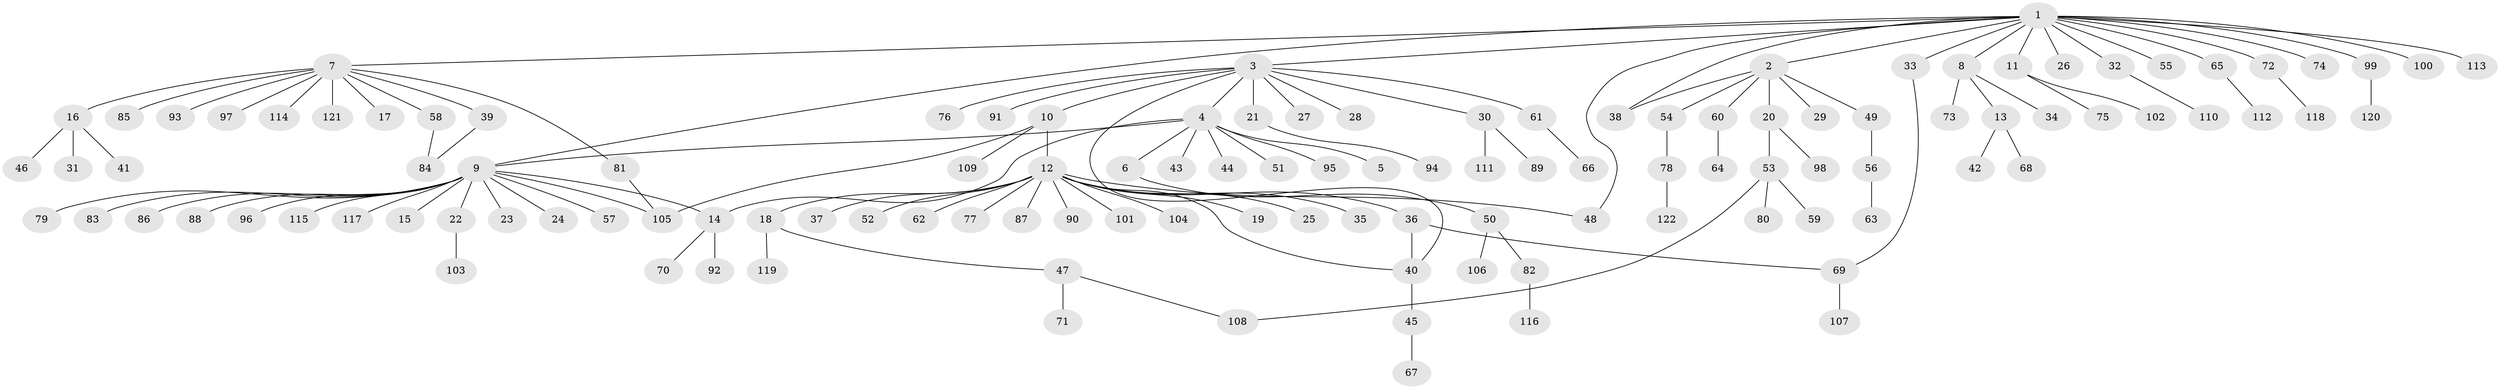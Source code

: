 // Generated by graph-tools (version 1.1) at 2025/47/03/09/25 04:47:28]
// undirected, 122 vertices, 132 edges
graph export_dot {
graph [start="1"]
  node [color=gray90,style=filled];
  1;
  2;
  3;
  4;
  5;
  6;
  7;
  8;
  9;
  10;
  11;
  12;
  13;
  14;
  15;
  16;
  17;
  18;
  19;
  20;
  21;
  22;
  23;
  24;
  25;
  26;
  27;
  28;
  29;
  30;
  31;
  32;
  33;
  34;
  35;
  36;
  37;
  38;
  39;
  40;
  41;
  42;
  43;
  44;
  45;
  46;
  47;
  48;
  49;
  50;
  51;
  52;
  53;
  54;
  55;
  56;
  57;
  58;
  59;
  60;
  61;
  62;
  63;
  64;
  65;
  66;
  67;
  68;
  69;
  70;
  71;
  72;
  73;
  74;
  75;
  76;
  77;
  78;
  79;
  80;
  81;
  82;
  83;
  84;
  85;
  86;
  87;
  88;
  89;
  90;
  91;
  92;
  93;
  94;
  95;
  96;
  97;
  98;
  99;
  100;
  101;
  102;
  103;
  104;
  105;
  106;
  107;
  108;
  109;
  110;
  111;
  112;
  113;
  114;
  115;
  116;
  117;
  118;
  119;
  120;
  121;
  122;
  1 -- 2;
  1 -- 3;
  1 -- 7;
  1 -- 8;
  1 -- 9;
  1 -- 11;
  1 -- 26;
  1 -- 32;
  1 -- 33;
  1 -- 38;
  1 -- 48;
  1 -- 55;
  1 -- 65;
  1 -- 72;
  1 -- 74;
  1 -- 99;
  1 -- 100;
  1 -- 113;
  2 -- 20;
  2 -- 29;
  2 -- 38;
  2 -- 49;
  2 -- 54;
  2 -- 60;
  3 -- 4;
  3 -- 10;
  3 -- 21;
  3 -- 27;
  3 -- 28;
  3 -- 30;
  3 -- 40;
  3 -- 61;
  3 -- 76;
  3 -- 91;
  4 -- 5;
  4 -- 6;
  4 -- 9;
  4 -- 14;
  4 -- 43;
  4 -- 44;
  4 -- 51;
  4 -- 95;
  6 -- 50;
  7 -- 16;
  7 -- 17;
  7 -- 39;
  7 -- 58;
  7 -- 81;
  7 -- 85;
  7 -- 93;
  7 -- 97;
  7 -- 114;
  7 -- 121;
  8 -- 13;
  8 -- 34;
  8 -- 73;
  9 -- 14;
  9 -- 15;
  9 -- 22;
  9 -- 23;
  9 -- 24;
  9 -- 57;
  9 -- 79;
  9 -- 83;
  9 -- 86;
  9 -- 88;
  9 -- 96;
  9 -- 105;
  9 -- 115;
  9 -- 117;
  10 -- 12;
  10 -- 105;
  10 -- 109;
  11 -- 75;
  11 -- 102;
  12 -- 18;
  12 -- 19;
  12 -- 25;
  12 -- 35;
  12 -- 36;
  12 -- 37;
  12 -- 40;
  12 -- 48;
  12 -- 52;
  12 -- 62;
  12 -- 77;
  12 -- 87;
  12 -- 90;
  12 -- 101;
  12 -- 104;
  13 -- 42;
  13 -- 68;
  14 -- 70;
  14 -- 92;
  16 -- 31;
  16 -- 41;
  16 -- 46;
  18 -- 47;
  18 -- 119;
  20 -- 53;
  20 -- 98;
  21 -- 94;
  22 -- 103;
  30 -- 89;
  30 -- 111;
  32 -- 110;
  33 -- 69;
  36 -- 40;
  36 -- 69;
  39 -- 84;
  40 -- 45;
  45 -- 67;
  47 -- 71;
  47 -- 108;
  49 -- 56;
  50 -- 82;
  50 -- 106;
  53 -- 59;
  53 -- 80;
  53 -- 108;
  54 -- 78;
  56 -- 63;
  58 -- 84;
  60 -- 64;
  61 -- 66;
  65 -- 112;
  69 -- 107;
  72 -- 118;
  78 -- 122;
  81 -- 105;
  82 -- 116;
  99 -- 120;
}
